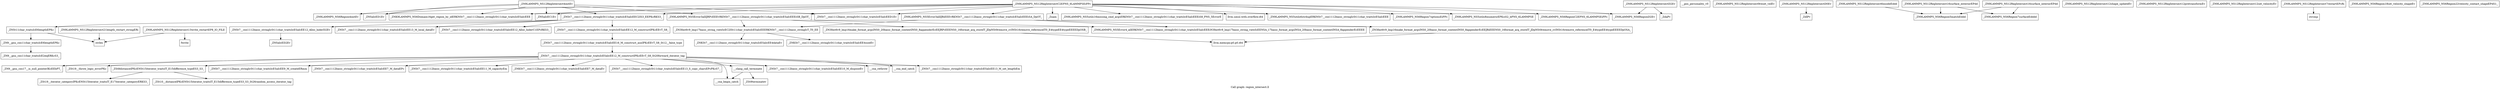 digraph "Call graph: region_intersect.ll" {
	label="Call graph: region_intersect.ll";

	Node0x55b6bcc7ad40 [shape=record,label="{_ZN9LAMMPS_NS12RegIntersectC2EPNS_6LAMMPSEiPPc}"];
	Node0x55b6bcc7ad40 -> Node0x55b6bcc78fb0;
	Node0x55b6bcc7ad40 -> Node0x55b6bcc68b80;
	Node0x55b6bcc7ad40 -> Node0x55b6bcc68350;
	Node0x55b6bcc7ad40 -> Node0x55b6bcca2cb0;
	Node0x55b6bcc7ad40 -> Node0x55b6bcc4ac60;
	Node0x55b6bcc7ad40 -> Node0x55b6bcc7cd30;
	Node0x55b6bcc7ad40 -> Node0x55b6bcc31b80;
	Node0x55b6bcc7ad40 -> Node0x55b6bcc8bdf0;
	Node0x55b6bcc7ad40 -> Node0x55b6bcc134f0;
	Node0x55b6bcc7ad40 -> Node0x55b6bcc2d4d0;
	Node0x55b6bcc7ad40 -> Node0x55b6bcc31af0;
	Node0x55b6bcc7ad40 -> Node0x55b6bcca2a10;
	Node0x55b6bcc7ad40 -> Node0x55b6bcc135e0;
	Node0x55b6bcc7ad40 -> Node0x55b6bcc58220;
	Node0x55b6bcc7ad40 -> Node0x55b6bcc80da0;
	Node0x55b6bcc78fb0 [shape=record,label="{_ZN9LAMMPS_NS6RegionC2EPNS_6LAMMPSEiPPc}"];
	Node0x55b6bcc7cd30 [shape=record,label="{_ZN9LAMMPS_NS5utils16missing_cmd_argsERKNSt7__cxx1112basic_stringIcSt11char_traitsIcESaIcEEEiS8_PNS_5ErrorE}"];
	Node0x55b6bcc68b80 [shape=record,label="{_ZNSaIcEC1Ev}"];
	Node0x55b6bcc68350 [shape=record,label="{_ZNSt7__cxx1112basic_stringIcSt11char_traitsIcESaIcEEC2IS3_EEPKcRKS3_}"];
	Node0x55b6bcc68350 -> Node0x55b6bcca2b60;
	Node0x55b6bcc68350 -> Node0x55b6bcc305b0;
	Node0x55b6bcc68350 -> Node0x55b6bcc93e50;
	Node0x55b6bcc68350 -> Node0x55b6bcc62240;
	Node0x55b6bcc68350 -> Node0x55b6bcc14300;
	Node0x55b6bcc140d0 [shape=record,label="{__gxx_personality_v0}"];
	Node0x55b6bcc31b80 [shape=record,label="{_ZNSt7__cxx1112basic_stringIcSt11char_traitsIcESaIcEED1Ev}"];
	Node0x55b6bcc8bdf0 [shape=record,label="{_ZNSaIcED1Ev}"];
	Node0x55b6bcc80da0 [shape=record,label="{_ZN9LAMMPS_NS5utils8inumericEPKciS2_bPNS_6LAMMPSE}"];
	Node0x55b6bcc58220 [shape=record,label="{_ZN9LAMMPS_NS5Error3allIJRiEEEvRKNSt7__cxx1112basic_stringIcSt11char_traitsIcESaIcEEEiSA_DpOT_}"];
	Node0x55b6bcc58220 -> Node0x55b6bcc13b80;
	Node0x55b6bcc58220 -> Node0x55b6bcc42340;
	Node0x55b6bcc58220 -> Node0x55b6bcc23880;
	Node0x55b6bcc135e0 [shape=record,label="{_ZN9LAMMPS_NS6Region7optionsEiPPc}"];
	Node0x55b6bcc134f0 [shape=record,label="{llvm.umul.with.overflow.i64}"];
	Node0x55b6bcc4ac60 [shape=record,label="{_Znam}"];
	Node0x55b6bcc54260 [shape=record,label="{_ZN9LAMMPS_NS12RegIntersect9reset_velEv}"];
	Node0x55b6bcca2a10 [shape=record,label="{_ZN9LAMMPS_NS5utils6strdupERKNSt7__cxx1112basic_stringIcSt11char_traitsIcESaIcEEE}"];
	Node0x55b6bcc31af0 [shape=record,label="{_ZNK9LAMMPS_NS6Domain16get_region_by_idERKNSt7__cxx1112basic_stringIcSt11char_traitsIcESaIcEEE}"];
	Node0x55b6bcc2d4d0 [shape=record,label="{_ZN9LAMMPS_NS5Error3allIJRPcEEEvRKNSt7__cxx1112basic_stringIcSt11char_traitsIcESaIcEEEiSB_DpOT_}"];
	Node0x55b6bcc2d4d0 -> Node0x55b6bcc13b80;
	Node0x55b6bcc2d4d0 -> Node0x55b6bcc1ecb0;
	Node0x55b6bcc2d4d0 -> Node0x55b6bcc23880;
	Node0x55b6bcca2cb0 [shape=record,label="{_ZN9LAMMPS_NS6RegionD2Ev}"];
	Node0x55b6bcc20210 [shape=record,label="{_ZN9LAMMPS_NS12RegIntersectD2Ev}"];
	Node0x55b6bcc20210 -> Node0x55b6bcc209b0;
	Node0x55b6bcc20210 -> Node0x55b6bcca2cb0;
	Node0x55b6bcc209b0 [shape=record,label="{_ZdaPv}"];
	Node0x55b6bcc22df0 [shape=record,label="{_ZN9LAMMPS_NS12RegIntersectD0Ev}"];
	Node0x55b6bcc22df0 -> Node0x55b6bcc28090;
	Node0x55b6bcc28090 [shape=record,label="{_ZdlPv}"];
	Node0x55b6bcc287d0 [shape=record,label="{_ZN9LAMMPS_NS12RegIntersect4initEv}"];
	Node0x55b6bcc287d0 -> Node0x55b6bcc29f00;
	Node0x55b6bcc287d0 -> Node0x55b6bcc68b80;
	Node0x55b6bcc287d0 -> Node0x55b6bcc68350;
	Node0x55b6bcc287d0 -> Node0x55b6bcc31af0;
	Node0x55b6bcc287d0 -> Node0x55b6bcc31b80;
	Node0x55b6bcc287d0 -> Node0x55b6bcc8bdf0;
	Node0x55b6bcc287d0 -> Node0x55b6bcc2d4d0;
	Node0x55b6bcc29f00 [shape=record,label="{_ZN9LAMMPS_NS6Region4initEv}"];
	Node0x55b6bcc2bc90 [shape=record,label="{_ZN9LAMMPS_NS12RegIntersect6insideEddd}"];
	Node0x55b6bcc2bc90 -> Node0x55b6bcc322a0;
	Node0x55b6bcc322a0 [shape=record,label="{_ZN9LAMMPS_NS6Region5matchEddd}"];
	Node0x55b6bcc3e700 [shape=record,label="{_ZN9LAMMPS_NS12RegIntersect16surface_interiorEPdd}"];
	Node0x55b6bcc3e700 -> Node0x55b6bcc3f430;
	Node0x55b6bcc3e700 -> Node0x55b6bcc322a0;
	Node0x55b6bcc3f430 [shape=record,label="{_ZN9LAMMPS_NS6Region7surfaceEdddd}"];
	Node0x55b6bcc3fbb0 [shape=record,label="{_ZN9LAMMPS_NS12RegIntersect16surface_exteriorEPdd}"];
	Node0x55b6bcc3fbb0 -> Node0x55b6bcc3f430;
	Node0x55b6bcc3fbb0 -> Node0x55b6bcc322a0;
	Node0x55b6bcc46f70 [shape=record,label="{_ZN9LAMMPS_NS12RegIntersect12shape_updateEv}"];
	Node0x55b6bcc49730 [shape=record,label="{_ZN9LAMMPS_NS12RegIntersect12pretransformEv}"];
	Node0x55b6bcc4b290 [shape=record,label="{_ZN9LAMMPS_NS12RegIntersect12set_velocityEv}"];
	Node0x55b6bcc91650 [shape=record,label="{_ZN9LAMMPS_NS12RegIntersect21length_restart_stringERi}"];
	Node0x55b6bcc91650 -> Node0x55b6bcc4d020;
	Node0x55b6bcc4d020 [shape=record,label="{strlen}"];
	Node0x55b6bcc50cb0 [shape=record,label="{_ZN9LAMMPS_NS12RegIntersect13write_restartEP8_IO_FILE}"];
	Node0x55b6bcc50cb0 -> Node0x55b6bcc4d020;
	Node0x55b6bcc50cb0 -> Node0x55b6bcc51c70;
	Node0x55b6bcc51c70 [shape=record,label="{fwrite}"];
	Node0x55b6bcc8fae0 [shape=record,label="{_ZN9LAMMPS_NS12RegIntersect7restartEPcRi}"];
	Node0x55b6bcc8fae0 -> Node0x55b6bcc53790;
	Node0x55b6bcc53790 [shape=record,label="{strcmp}"];
	Node0x55b6bcc55900 [shape=record,label="{_ZN9LAMMPS_NS6Region18set_velocity_shapeEv}"];
	Node0x55b6bcc57860 [shape=record,label="{_ZN9LAMMPS_NS6Region22velocity_contact_shapeEPdS1_}"];
	Node0x55b6bcca2b60 [shape=record,label="{_ZNSt7__cxx1112basic_stringIcSt11char_traitsIcESaIcEE13_M_local_dataEv}"];
	Node0x55b6bcc305b0 [shape=record,label="{_ZNSt7__cxx1112basic_stringIcSt11char_traitsIcESaIcEE12_Alloc_hiderC1EPcRKS3_}"];
	Node0x55b6bcc62240 [shape=record,label="{_ZNSt7__cxx1112basic_stringIcSt11char_traitsIcESaIcEE12_M_constructIPKcEEvT_S8_}"];
	Node0x55b6bcc62240 -> Node0x55b6bcc5b0e0;
	Node0x55b6bcc93e50 [shape=record,label="{_ZNSt11char_traitsIcE6lengthEPKc}"];
	Node0x55b6bcc93e50 -> Node0x55b6bcc5e5f0;
	Node0x55b6bcc93e50 -> Node0x55b6bcc4d020;
	Node0x55b6bcc14300 [shape=record,label="{_ZNSt7__cxx1112basic_stringIcSt11char_traitsIcESaIcEE12_Alloc_hiderD2Ev}"];
	Node0x55b6bcc14300 -> Node0x55b6bcc73710;
	Node0x55b6bcc5b0e0 [shape=record,label="{_ZNSt7__cxx1112basic_stringIcSt11char_traitsIcESaIcEE16_M_construct_auxIPKcEEvT_S8_St12__false_type}"];
	Node0x55b6bcc5b0e0 -> Node0x55b6bcc7c8c0;
	Node0x55b6bcc7c8c0 [shape=record,label="{_ZNSt7__cxx1112basic_stringIcSt11char_traitsIcESaIcEE12_M_constructIPKcEEvT_S8_St20forward_iterator_tag}"];
	Node0x55b6bcc7c8c0 -> Node0x55b6bcc7ee20;
	Node0x55b6bcc7c8c0 -> Node0x55b6bcc80f10;
	Node0x55b6bcc7c8c0 -> Node0x55b6bcc81c40;
	Node0x55b6bcc7c8c0 -> Node0x55b6bcc82540;
	Node0x55b6bcc7c8c0 -> Node0x55b6bcc82b90;
	Node0x55b6bcc7c8c0 -> Node0x55b6bcc83000;
	Node0x55b6bcc7c8c0 -> Node0x55b6bcc84270;
	Node0x55b6bcc7c8c0 -> Node0x55b6bcc85e20;
	Node0x55b6bcc7c8c0 -> Node0x55b6bcc8baa0;
	Node0x55b6bcc7c8c0 -> Node0x55b6bcc32fd0;
	Node0x55b6bcc7c8c0 -> Node0x55b6bcc8e380;
	Node0x55b6bcc7c8c0 -> Node0x55b6bcc3eaf0;
	Node0x55b6bcc7c8c0 -> Node0x55b6bcc8f110;
	Node0x55b6bcc7c8c0 -> Node0x55b6bcc90740;
	Node0x55b6bcc7ee20 [shape=record,label="{_ZN9__gnu_cxx17__is_null_pointerIKcEEbPT_}"];
	Node0x55b6bcc80f10 [shape=record,label="{_ZSt19__throw_logic_errorPKc}"];
	Node0x55b6bcc81c40 [shape=record,label="{_ZSt8distanceIPKcENSt15iterator_traitsIT_E15difference_typeES3_S3_}"];
	Node0x55b6bcc81c40 -> Node0x55b6bcc91300;
	Node0x55b6bcc81c40 -> Node0x55b6bcc93370;
	Node0x55b6bcc82b90 [shape=record,label="{_ZNSt7__cxx1112basic_stringIcSt11char_traitsIcESaIcEE7_M_dataEPc}"];
	Node0x55b6bcc82540 [shape=record,label="{_ZNSt7__cxx1112basic_stringIcSt11char_traitsIcESaIcEE9_M_createERmm}"];
	Node0x55b6bcc83000 [shape=record,label="{_ZNSt7__cxx1112basic_stringIcSt11char_traitsIcESaIcEE11_M_capacityEm}"];
	Node0x55b6bcc85e20 [shape=record,label="{_ZNSt7__cxx1112basic_stringIcSt11char_traitsIcESaIcEE13_S_copy_charsEPcPKcS7_}"];
	Node0x55b6bcc84270 [shape=record,label="{_ZNKSt7__cxx1112basic_stringIcSt11char_traitsIcESaIcEE7_M_dataEv}"];
	Node0x55b6bcc8baa0 [shape=record,label="{__cxa_begin_catch}"];
	Node0x55b6bcc32fd0 [shape=record,label="{_ZNSt7__cxx1112basic_stringIcSt11char_traitsIcESaIcEE10_M_disposeEv}"];
	Node0x55b6bcc8e380 [shape=record,label="{__cxa_rethrow}"];
	Node0x55b6bcc3eaf0 [shape=record,label="{__cxa_end_catch}"];
	Node0x55b6bcc90740 [shape=record,label="{__clang_call_terminate}"];
	Node0x55b6bcc90740 -> Node0x55b6bcc8baa0;
	Node0x55b6bcc90740 -> Node0x55b6bcc97cf0;
	Node0x55b6bcc97cf0 [shape=record,label="{_ZSt9terminatev}"];
	Node0x55b6bcc8f110 [shape=record,label="{_ZNSt7__cxx1112basic_stringIcSt11char_traitsIcESaIcEE13_M_set_lengthEm}"];
	Node0x55b6bcc93370 [shape=record,label="{_ZSt10__distanceIPKcENSt15iterator_traitsIT_E15difference_typeES3_S3_St26random_access_iterator_tag}"];
	Node0x55b6bcc91300 [shape=record,label="{_ZSt19__iterator_categoryIPKcENSt15iterator_traitsIT_E17iterator_categoryERKS3_}"];
	Node0x55b6bcc5e5f0 [shape=record,label="{_ZN9__gnu_cxx11char_traitsIcE6lengthEPKc}"];
	Node0x55b6bcc5e5f0 -> Node0x55b6bcc99180;
	Node0x55b6bcc99180 [shape=record,label="{_ZN9__gnu_cxx11char_traitsIcE2eqERKcS3_}"];
	Node0x55b6bcc73710 [shape=record,label="{_ZNSaIcED2Ev}"];
	Node0x55b6bcc23880 [shape=record,label="{_ZN9LAMMPS_NS5Error4_allERKNSt7__cxx1112basic_stringIcSt11char_traitsIcESaIcEEEiN3fmt6v9_lmp17basic_string_viewIcEENSA_17basic_format_argsINSA_20basic_format_contextINSA_8appenderEcEEEE}"];
	Node0x55b6bcc13b80 [shape=record,label="{_ZN3fmt6v9_lmp17basic_string_viewIcEC2ISt11char_traitsIcESaIcEEERKNSt7__cxx1112basic_stringIcT_T0_EE}"];
	Node0x55b6bcc13b80 -> Node0x55b6bcc8bee0;
	Node0x55b6bcc13b80 -> Node0x55b6bcc4b3e0;
	Node0x55b6bcc42340 [shape=record,label="{_ZN3fmt6v9_lmp16make_format_argsINS0_20basic_format_contextINS0_8appenderEcEEJRiEEENS0_16format_arg_storeIT_JDpNSt9remove_cvINSt16remove_referenceIT0_E4typeEE4typeEEEEDpOSA_}"];
	Node0x55b6bcc42340 -> Node0x55b6bcc4b800;
	Node0x55b6bcc8bee0 [shape=record,label="{_ZNKSt7__cxx1112basic_stringIcSt11char_traitsIcESaIcEE4dataEv}"];
	Node0x55b6bcc4b3e0 [shape=record,label="{_ZNKSt7__cxx1112basic_stringIcSt11char_traitsIcESaIcEE4sizeEv}"];
	Node0x55b6bcc4b800 [shape=record,label="{llvm.memcpy.p0.p0.i64}"];
	Node0x55b6bcc1ecb0 [shape=record,label="{_ZN3fmt6v9_lmp16make_format_argsINS0_20basic_format_contextINS0_8appenderEcEEJRPcEEENS0_16format_arg_storeIT_JDpNSt9remove_cvINSt16remove_referenceIT0_E4typeEE4typeEEEEDpOSB_}"];
	Node0x55b6bcc1ecb0 -> Node0x55b6bcc4b800;
}
